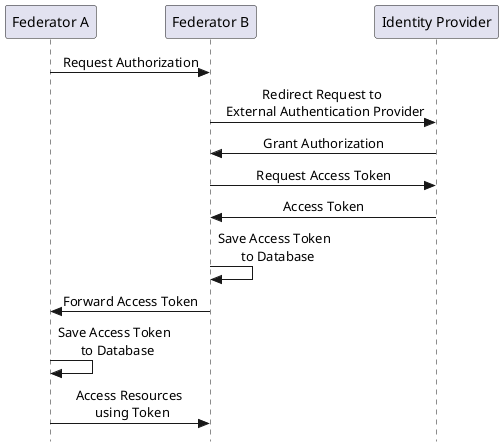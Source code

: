 @startuml Authentication Flow
skinparam Style strictuml
skinparam SequenceMessageAlignment center

participant "Federator A" as A
participant "Federator B" as B
participant "Identity Provider" as IDP

A -> B: Request Authorization
B -> IDP: Redirect Request to \n External Authentication Provider
B <- IDP: Grant Authorization
B -> IDP: Request Access Token
B <- IDP: Access Token
B -> B: Save Access Token \n to Database
A <- B: Forward Access Token
A -> A: Save Access Token \n to Database
A -> B: Access Resources \n using Token

@enduml